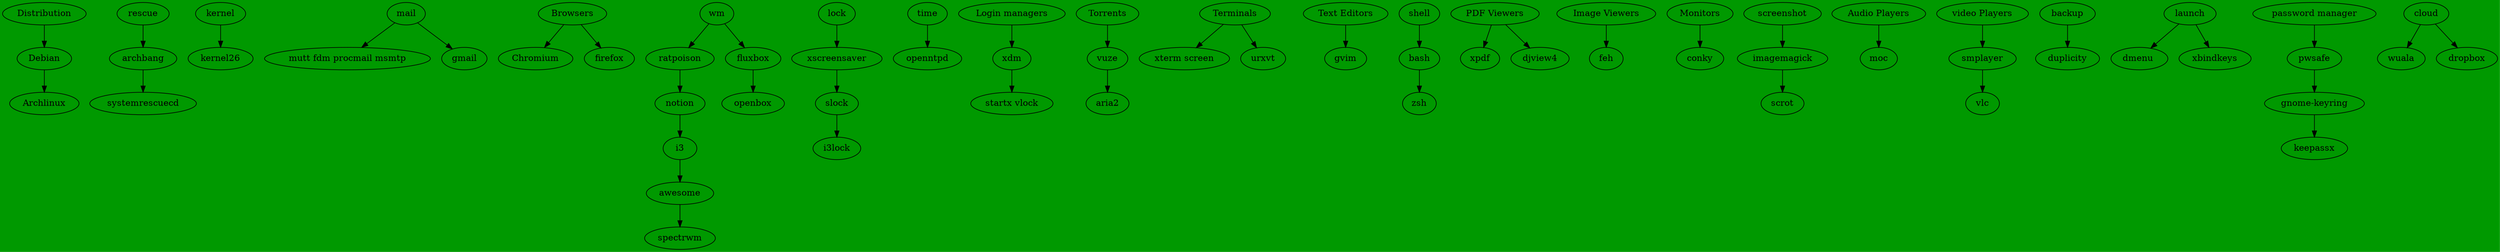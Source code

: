//dot -Tpng timeline.dot -o line.png
digraph G {
  bgcolor ="#009900";

  Distribution -> Debian -> Archlinux;
  rescue ->archbang->systemrescuecd;
kernel ->"kernel26";
mail->"mutt fdm procmail msmtp";
  Browsers ->Chromium;
  wm -> ratpoison->notion->i3->awesome->spectrwm;
  lock ->xscreensaver -> slock->i3lock;
  time -> openntpd;
  "Login managers"->xdm->"startx vlock";
  Torrents -> vuze ->aria2;
  "Terminals"->"xterm screen";
  "Text Editors" ->gvim;
  shell ->bash->zsh;
"PDF Viewers"->xpdf;
"Image Viewers" -> feh;
Monitors->conky;
screenshot->imagemagick->scrot ;
"Audio Players"->moc;
"video Players"->smplayer->vlc;
backup->duplicity;
"launch"->"dmenu ";
"password manager"->pwsafe->"gnome-keyring"->keepassx;
"cloud"->wuala;


mail->gmail;
Browsers ->firefox;
 wm ->fluxbox->openbox;
 "Terminals"->urxvt;
"PDF Viewers"->djview4;
"launch"->"xbindkeys";
"cloud"->dropbox;
}
